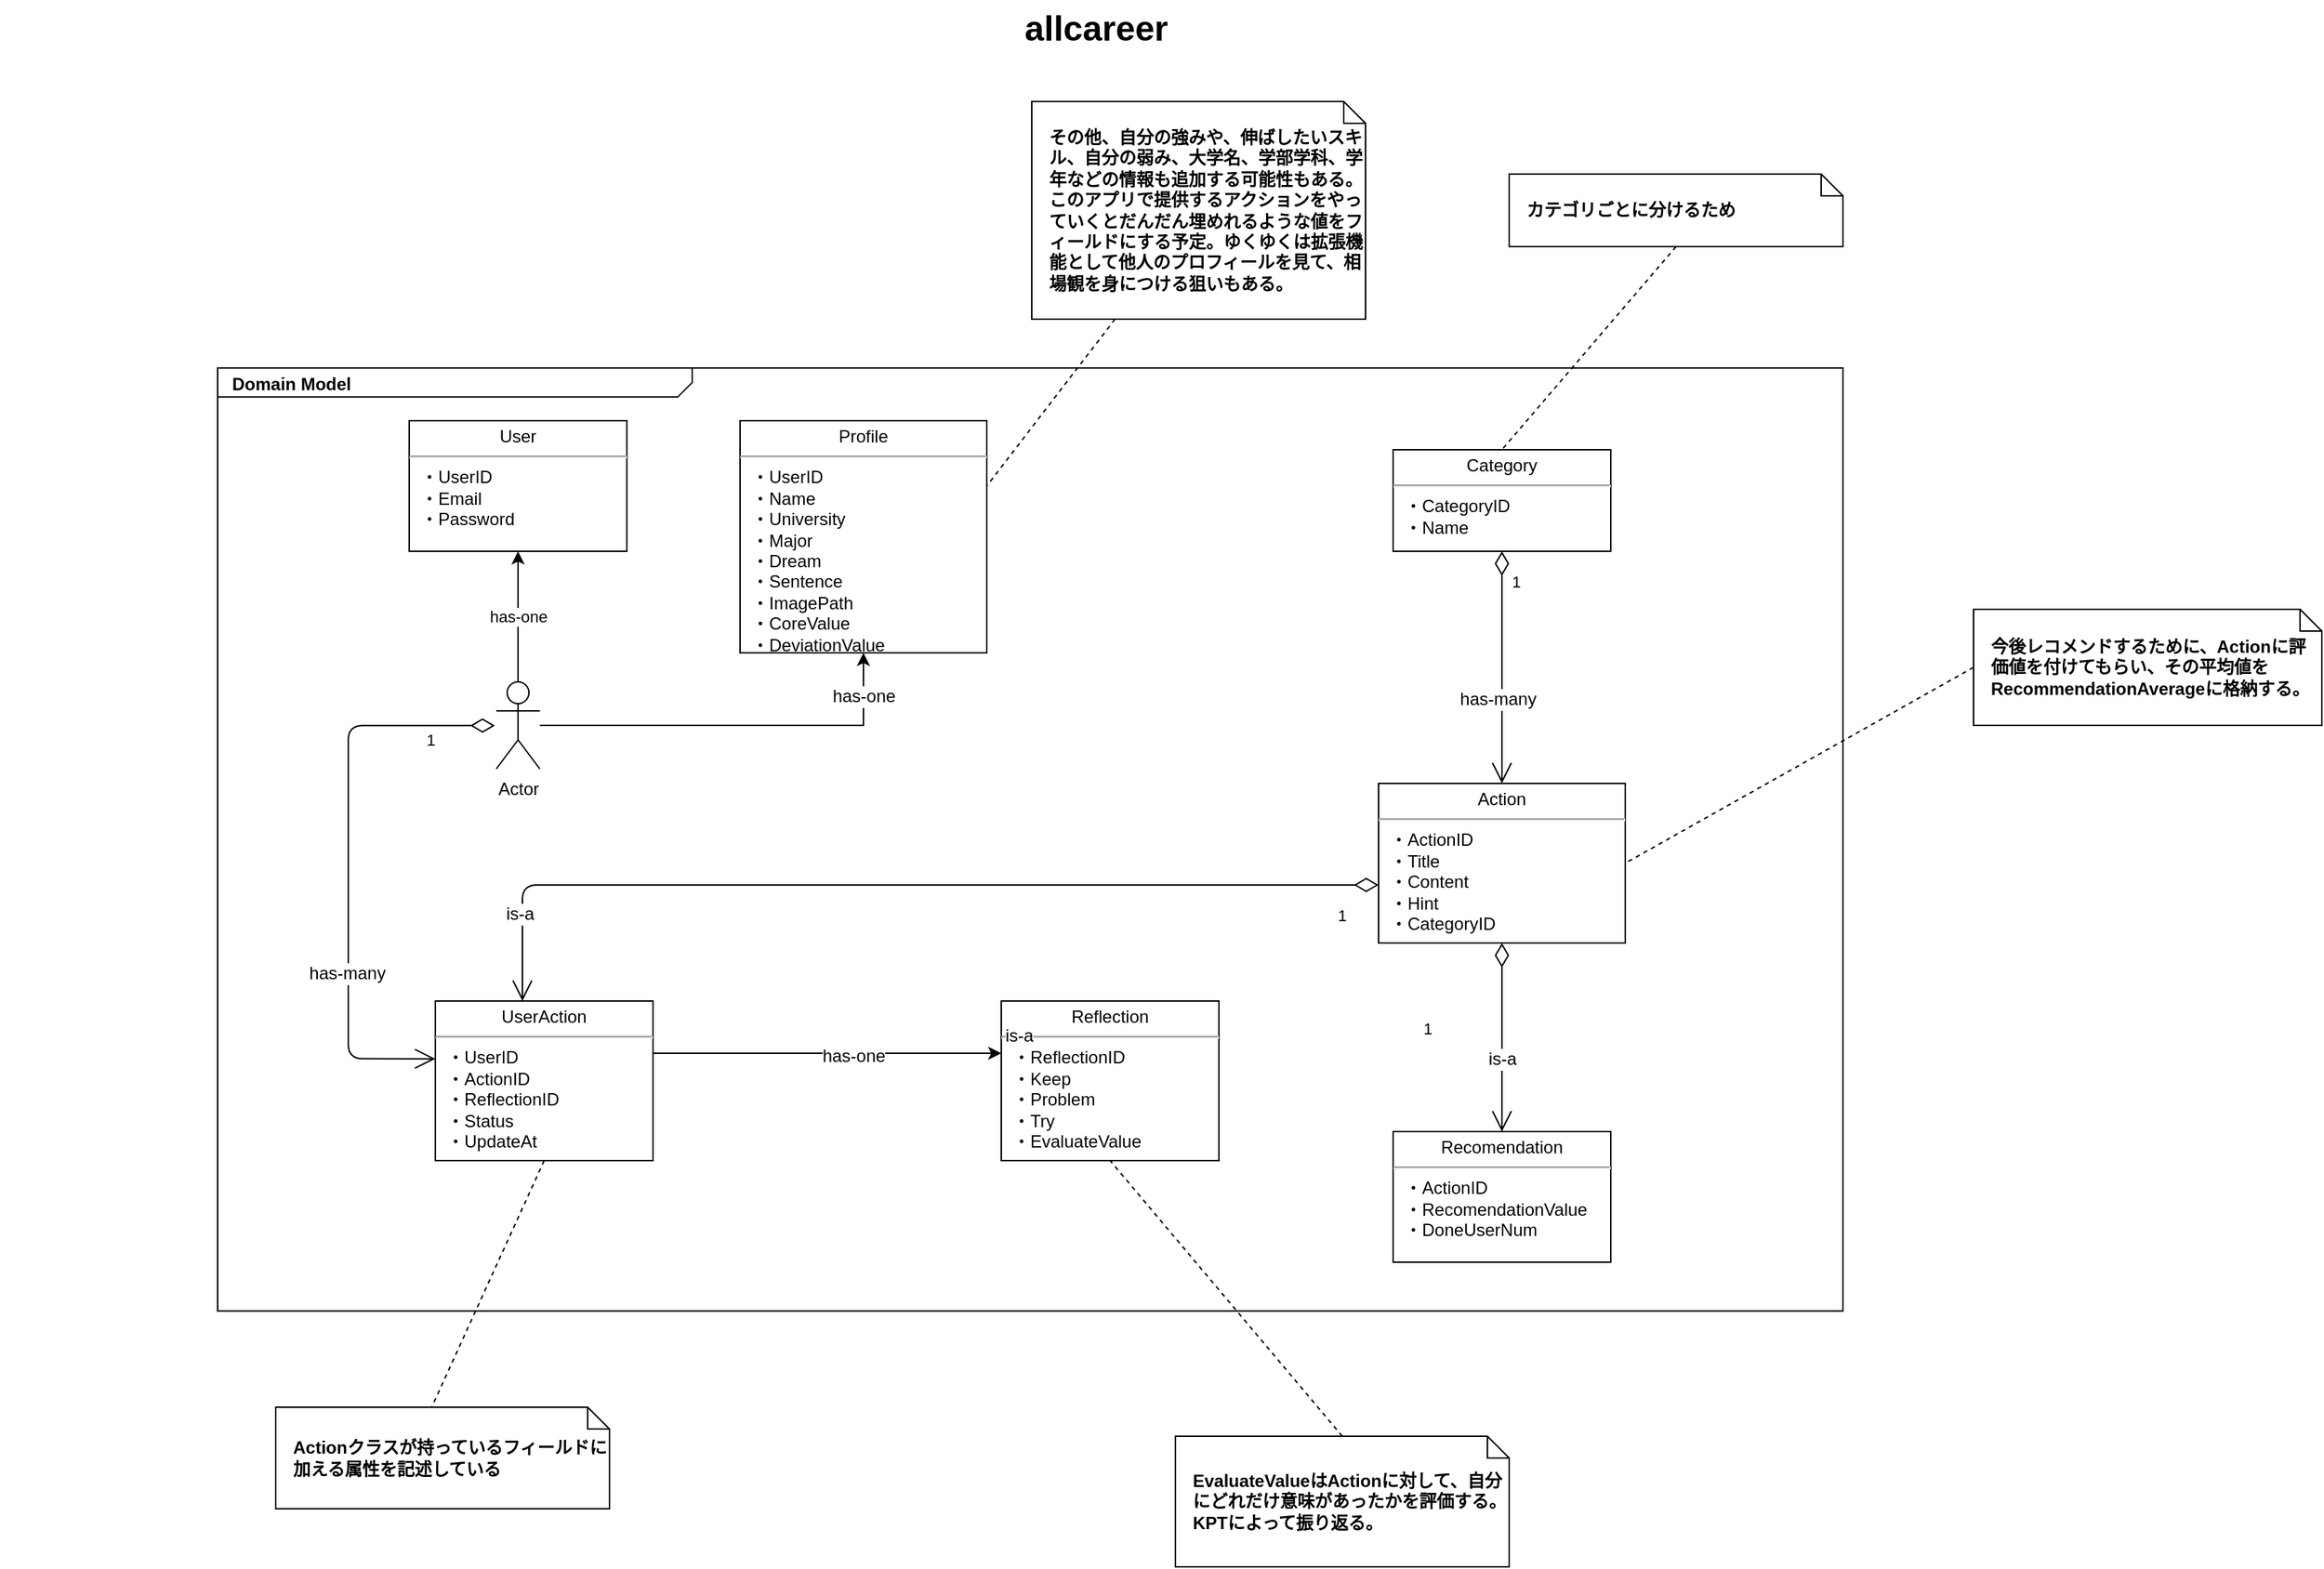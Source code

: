 <mxfile version="12.5.3" type="device"><diagram name="Page-1" id="929967ad-93f9-6ef4-fab6-5d389245f69c"><mxGraphModel dx="1463" dy="983" grid="1" gridSize="10" guides="1" tooltips="1" connect="1" arrows="1" fold="1" page="1" pageScale="1.5" pageWidth="1169" pageHeight="826" background="none" math="0" shadow="0"><root><mxCell id="0" style=";html=1;"/><mxCell id="1" style=";html=1;" parent="0"/><mxCell id="1672d66443f91eb5-1" value="&lt;p style=&quot;margin: 0px ; margin-top: 4px ; margin-left: 10px ; text-align: left&quot;&gt;&lt;b&gt;Domain Model&lt;/b&gt;&lt;/p&gt;" style="html=1;strokeWidth=1;shape=mxgraph.sysml.package;html=1;overflow=fill;whiteSpace=wrap;fillColor=none;gradientColor=none;fontSize=12;align=center;labelX=327.64;" parent="1" vertex="1"><mxGeometry x="270" y="293.67" width="1120" height="650" as="geometry"/></mxCell><mxCell id="1672d66443f91eb5-10" value="&lt;p style=&quot;margin: 0px ; margin-top: 4px ; text-align: center&quot;&gt;Action&lt;/p&gt;&lt;hr&gt;&lt;p style=&quot;margin: 0px ; margin-left: 8px ; text-align: left&quot;&gt;・ActionID&lt;/p&gt;&lt;p style=&quot;margin: 0px ; margin-left: 8px ; text-align: left&quot;&gt;・Title&lt;/p&gt;&lt;p style=&quot;margin: 0px ; margin-left: 8px ; text-align: left&quot;&gt;・Content&lt;/p&gt;&lt;p style=&quot;margin: 0px ; margin-left: 8px ; text-align: left&quot;&gt;・Hint&lt;/p&gt;&lt;p style=&quot;margin: 0px ; margin-left: 8px ; text-align: left&quot;&gt;・CategoryID&lt;/p&gt;" style="shape=rect;html=1;overflow=fill;whiteSpace=wrap;" parent="1" vertex="1"><mxGeometry x="1070" y="580" width="170" height="110" as="geometry"/></mxCell><mxCell id="1672d66443f91eb5-19" style="rounded=0;html=1;endArrow=none;endFill=0;jettySize=auto;orthogonalLoop=1;dashed=1;entryX=1;entryY=0.5;entryDx=0;entryDy=0;" parent="1" source="1672d66443f91eb5-11" edge="1"><mxGeometry relative="1" as="geometry"><mxPoint x="800" y="375" as="targetPoint"/></mxGeometry></mxCell><mxCell id="1672d66443f91eb5-11" value="&lt;b&gt;その他、自分の強みや、伸ばしたいスキル、自分の弱み、大学名、学部学科、学年などの情報も追加する可能性もある。このアプリで提供するアクションをやっていくとだんだん埋めれるような値をフィールドにする予定。ゆくゆくは拡張機能として他人のプロフィールを見て、相場観を身につける狙いもある。&lt;/b&gt;" style="shape=note;size=15;align=left;spacingLeft=10;html=1;whiteSpace=wrap;strokeWidth=1;fontSize=12;" parent="1" vertex="1"><mxGeometry x="831" y="110" width="230" height="150" as="geometry"/></mxCell><mxCell id="1672d66443f91eb5-23" value="allcareer" style="text;strokeColor=none;fillColor=none;html=1;fontSize=24;fontStyle=1;verticalAlign=middle;align=center;" parent="1" vertex="1"><mxGeometry x="120" y="40" width="1510" height="40" as="geometry"/></mxCell><mxCell id="5WatZdd8JLqUmAQrhMUL-6" value="has-one" style="edgeStyle=orthogonalEdgeStyle;rounded=0;orthogonalLoop=1;jettySize=auto;html=1;entryX=0.5;entryY=1;entryDx=0;entryDy=0;" parent="1" source="5WatZdd8JLqUmAQrhMUL-1" edge="1"><mxGeometry relative="1" as="geometry"><mxPoint x="477" y="420" as="targetPoint"/></mxGeometry></mxCell><mxCell id="5WatZdd8JLqUmAQrhMUL-9" style="edgeStyle=orthogonalEdgeStyle;rounded=0;orthogonalLoop=1;jettySize=auto;html=1;entryX=0.5;entryY=1;entryDx=0;entryDy=0;" parent="1" source="5WatZdd8JLqUmAQrhMUL-1" target="BjZPC-UwRPJxbbB9Jqdw-2" edge="1"><mxGeometry relative="1" as="geometry"><mxPoint x="715" y="500" as="targetPoint"/></mxGeometry></mxCell><mxCell id="5WatZdd8JLqUmAQrhMUL-10" value="has-one" style="text;html=1;align=center;verticalAlign=middle;resizable=0;points=[];labelBackgroundColor=#ffffff;" parent="5WatZdd8JLqUmAQrhMUL-9" vertex="1" connectable="0"><mxGeometry x="0.212" y="37" relative="1" as="geometry"><mxPoint x="57.29" y="17.14" as="offset"/></mxGeometry></mxCell><mxCell id="5WatZdd8JLqUmAQrhMUL-1" value="Actor" style="shape=umlActor;verticalLabelPosition=bottom;labelBackgroundColor=#ffffff;verticalAlign=top;html=1;outlineConnect=0;" parent="1" vertex="1"><mxGeometry x="462" y="510.0" width="30" height="60" as="geometry"/></mxCell><mxCell id="5WatZdd8JLqUmAQrhMUL-13" value="1" style="endArrow=open;html=1;endSize=12;startArrow=diamondThin;startSize=14;startFill=0;edgeStyle=orthogonalEdgeStyle;align=left;verticalAlign=bottom;entryX=0;entryY=0.362;entryDx=0;entryDy=0;entryPerimeter=0;" parent="1" target="5WatZdd8JLqUmAQrhMUL-26" edge="1"><mxGeometry x="-0.749" y="19" relative="1" as="geometry"><mxPoint x="461" y="540.14" as="sourcePoint"/><mxPoint x="403" y="770.14" as="targetPoint"/><Array as="points"><mxPoint x="360" y="540"/><mxPoint x="360" y="770"/></Array><mxPoint as="offset"/></mxGeometry></mxCell><mxCell id="5WatZdd8JLqUmAQrhMUL-27" value="has-many" style="text;html=1;align=center;verticalAlign=middle;resizable=0;points=[];labelBackgroundColor=#ffffff;" parent="5WatZdd8JLqUmAQrhMUL-13" vertex="1" connectable="0"><mxGeometry x="0.39" y="-1" relative="1" as="geometry"><mxPoint as="offset"/></mxGeometry></mxCell><mxCell id="5WatZdd8JLqUmAQrhMUL-18" style="edgeStyle=orthogonalEdgeStyle;rounded=0;orthogonalLoop=1;jettySize=auto;html=1;exitX=1;exitY=0.5;exitDx=0;exitDy=0;" parent="1" source="5WatZdd8JLqUmAQrhMUL-26" edge="1"><mxGeometry relative="1" as="geometry"><mxPoint x="566.333" y="764.667" as="sourcePoint"/><mxPoint x="810" y="766" as="targetPoint"/><Array as="points"><mxPoint x="570" y="766"/><mxPoint x="810" y="766"/></Array></mxGeometry></mxCell><mxCell id="5WatZdd8JLqUmAQrhMUL-19" value="has-one" style="text;html=1;align=center;verticalAlign=middle;resizable=0;points=[];labelBackgroundColor=#ffffff;" parent="5WatZdd8JLqUmAQrhMUL-18" vertex="1" connectable="0"><mxGeometry x="0.205" y="-2" relative="1" as="geometry"><mxPoint x="1" as="offset"/></mxGeometry></mxCell><mxCell id="5WatZdd8JLqUmAQrhMUL-20" value="1" style="endArrow=open;html=1;endSize=12;startArrow=diamondThin;startSize=14;startFill=0;edgeStyle=orthogonalEdgeStyle;align=left;verticalAlign=bottom;" parent="1" edge="1"><mxGeometry x="-0.969" y="-36" relative="1" as="geometry"><mxPoint x="1070" y="650" as="sourcePoint"/><mxPoint x="480" y="730" as="targetPoint"/><Array as="points"><mxPoint x="1070" y="650"/><mxPoint x="480" y="650"/></Array><mxPoint x="-20" y="66" as="offset"/></mxGeometry></mxCell><mxCell id="5WatZdd8JLqUmAQrhMUL-23" value="is-a" style="text;html=1;align=center;verticalAlign=middle;resizable=0;points=[];labelBackgroundColor=#ffffff;" parent="5WatZdd8JLqUmAQrhMUL-20" vertex="1" connectable="0"><mxGeometry x="-0.244" y="5" relative="1" as="geometry"><mxPoint x="-338.57" y="15.14" as="offset"/></mxGeometry></mxCell><mxCell id="5WatZdd8JLqUmAQrhMUL-26" value="&lt;p style=&quot;margin: 0px ; margin-top: 4px ; text-align: center&quot;&gt;UserAction&lt;/p&gt;&lt;hr&gt;&lt;p style=&quot;margin: 0px ; margin-left: 8px ; text-align: left&quot;&gt;・UserID&lt;/p&gt;&lt;p style=&quot;margin: 0px ; margin-left: 8px ; text-align: left&quot;&gt;・ActionID&lt;/p&gt;&lt;p style=&quot;margin: 0px ; margin-left: 8px ; text-align: left&quot;&gt;・ReflectionID&lt;/p&gt;&lt;p style=&quot;margin: 0px ; margin-left: 8px ; text-align: left&quot;&gt;・Status&lt;/p&gt;&lt;p style=&quot;margin: 0px ; margin-left: 8px ; text-align: left&quot;&gt;・UpdateAt&lt;/p&gt;" style="shape=rect;html=1;overflow=fill;whiteSpace=wrap;" parent="1" vertex="1"><mxGeometry x="420" y="730" width="150" height="110" as="geometry"/></mxCell><mxCell id="5WatZdd8JLqUmAQrhMUL-34" value="&lt;p style=&quot;margin: 0px ; margin-top: 4px ; text-align: center&quot;&gt;Reflection&lt;/p&gt;&lt;hr&gt;&lt;p style=&quot;margin: 0px ; margin-left: 8px ; text-align: left&quot;&gt;&lt;span&gt;・ReflectionID&lt;/span&gt;&lt;br&gt;&lt;/p&gt;&lt;p style=&quot;margin: 0px ; margin-left: 8px ; text-align: left&quot;&gt;&lt;span&gt;・Keep&lt;/span&gt;&lt;/p&gt;&lt;p style=&quot;margin: 0px ; margin-left: 8px ; text-align: left&quot;&gt;&lt;span&gt;・Problem&lt;/span&gt;&lt;/p&gt;&lt;p style=&quot;margin: 0px ; margin-left: 8px ; text-align: left&quot;&gt;&lt;span&gt;・Try&lt;/span&gt;&lt;/p&gt;&lt;p style=&quot;margin: 0px ; margin-left: 8px ; text-align: left&quot;&gt;&lt;span&gt;・EvaluateValue&lt;/span&gt;&lt;/p&gt;" style="shape=rect;html=1;overflow=fill;whiteSpace=wrap;" parent="1" vertex="1"><mxGeometry x="810" y="730" width="150" height="110" as="geometry"/></mxCell><mxCell id="5WatZdd8JLqUmAQrhMUL-35" value="&lt;p style=&quot;margin: 0px ; margin-top: 4px ; text-align: center&quot;&gt;Category&lt;/p&gt;&lt;hr&gt;&lt;p style=&quot;margin: 0px ; margin-left: 8px ; text-align: left&quot;&gt;・CategoryID&lt;/p&gt;&lt;p style=&quot;margin: 0px ; margin-left: 8px ; text-align: left&quot;&gt;・Name&lt;/p&gt;" style="shape=rect;html=1;overflow=fill;whiteSpace=wrap;" parent="1" vertex="1"><mxGeometry x="1080" y="350" width="150" height="70" as="geometry"/></mxCell><mxCell id="5WatZdd8JLqUmAQrhMUL-36" value="1" style="endArrow=open;html=1;endSize=12;startArrow=diamondThin;startSize=14;startFill=0;edgeStyle=orthogonalEdgeStyle;align=left;verticalAlign=bottom;exitX=0.5;exitY=1;exitDx=0;exitDy=0;entryX=0.5;entryY=0;entryDx=0;entryDy=0;" parent="1" source="5WatZdd8JLqUmAQrhMUL-35" target="1672d66443f91eb5-10" edge="1"><mxGeometry x="-0.63" y="5" relative="1" as="geometry"><mxPoint x="1150" y="530" as="sourcePoint"/><mxPoint x="1310" y="530" as="targetPoint"/><Array as="points"><mxPoint x="1155" y="480"/><mxPoint x="1155" y="480"/></Array><mxPoint as="offset"/></mxGeometry></mxCell><mxCell id="5WatZdd8JLqUmAQrhMUL-37" value="has-many" style="text;html=1;align=center;verticalAlign=middle;resizable=0;points=[];labelBackgroundColor=#ffffff;" parent="5WatZdd8JLqUmAQrhMUL-36" vertex="1" connectable="0"><mxGeometry x="0.375" y="-9" relative="1" as="geometry"><mxPoint x="6" y="-8" as="offset"/></mxGeometry></mxCell><mxCell id="5WatZdd8JLqUmAQrhMUL-38" value="&lt;b&gt;カテゴリごとに分けるため&lt;/b&gt;" style="shape=note;size=15;align=left;spacingLeft=10;html=1;whiteSpace=wrap;strokeWidth=1;fontSize=12;" parent="1" vertex="1"><mxGeometry x="1160" y="160" width="230" height="50" as="geometry"/></mxCell><mxCell id="5WatZdd8JLqUmAQrhMUL-39" style="rounded=0;html=1;endArrow=none;endFill=0;jettySize=auto;orthogonalLoop=1;dashed=1;entryX=0.5;entryY=0;entryDx=0;entryDy=0;exitX=0.5;exitY=1;exitDx=0;exitDy=0;exitPerimeter=0;" parent="1" source="5WatZdd8JLqUmAQrhMUL-38" target="5WatZdd8JLqUmAQrhMUL-35" edge="1"><mxGeometry relative="1" as="geometry"><mxPoint x="1261.061" y="220" as="sourcePoint"/><mxPoint x="1160" y="335" as="targetPoint"/></mxGeometry></mxCell><mxCell id="5WatZdd8JLqUmAQrhMUL-40" style="rounded=0;html=1;endArrow=none;endFill=0;jettySize=auto;orthogonalLoop=1;dashed=1;entryX=0;entryY=0;entryDx=107.5;entryDy=0;entryPerimeter=0;exitX=0.5;exitY=1;exitDx=0;exitDy=0;" parent="1" source="5WatZdd8JLqUmAQrhMUL-26" target="5WatZdd8JLqUmAQrhMUL-41" edge="1"><mxGeometry relative="1" as="geometry"><mxPoint x="451.061" y="840" as="sourcePoint"/><mxPoint x="350" y="955" as="targetPoint"/></mxGeometry></mxCell><mxCell id="5WatZdd8JLqUmAQrhMUL-41" value="&lt;b&gt;Actionクラスが持っているフィールドに加える属性を記述している&lt;/b&gt;" style="shape=note;size=15;align=left;spacingLeft=10;html=1;whiteSpace=wrap;strokeWidth=1;fontSize=12;" parent="1" vertex="1"><mxGeometry x="310" y="1010" width="230" height="70" as="geometry"/></mxCell><mxCell id="5WatZdd8JLqUmAQrhMUL-42" style="rounded=0;html=1;endArrow=none;endFill=0;jettySize=auto;orthogonalLoop=1;dashed=1;entryX=1;entryY=0.5;entryDx=0;entryDy=0;exitX=0;exitY=0.5;exitDx=0;exitDy=0;exitPerimeter=0;" parent="1" source="5WatZdd8JLqUmAQrhMUL-43" target="1672d66443f91eb5-10" edge="1"><mxGeometry relative="1" as="geometry"><mxPoint x="1380" y="500.0" as="sourcePoint"/><mxPoint x="1250" y="640" as="targetPoint"/></mxGeometry></mxCell><mxCell id="5WatZdd8JLqUmAQrhMUL-43" value="&lt;b&gt;今後レコメンドするために、Actionに評価値を付けてもらい、その平均値をRecommendationAverageに格納する。&lt;/b&gt;" style="shape=note;size=15;align=left;spacingLeft=10;html=1;whiteSpace=wrap;strokeWidth=1;fontSize=12;" parent="1" vertex="1"><mxGeometry x="1480" y="460" width="240" height="80" as="geometry"/></mxCell><mxCell id="5WatZdd8JLqUmAQrhMUL-44" value="&lt;b&gt;EvaluateValueはActionに対して、自分にどれだけ意味があったかを評価する。&lt;br&gt;KPTによって振り返る。&lt;br&gt;&lt;/b&gt;" style="shape=note;size=15;align=left;spacingLeft=10;html=1;whiteSpace=wrap;strokeWidth=1;fontSize=12;" parent="1" vertex="1"><mxGeometry x="930" y="1030" width="230" height="90" as="geometry"/></mxCell><mxCell id="5WatZdd8JLqUmAQrhMUL-45" style="rounded=0;html=1;endArrow=none;endFill=0;jettySize=auto;orthogonalLoop=1;dashed=1;entryX=0.5;entryY=1;entryDx=0;entryDy=0;exitX=0.5;exitY=0;exitDx=0;exitDy=0;exitPerimeter=0;" parent="1" source="5WatZdd8JLqUmAQrhMUL-44" target="5WatZdd8JLqUmAQrhMUL-34" edge="1"><mxGeometry relative="1" as="geometry"><mxPoint x="1130" y="780" as="sourcePoint"/><mxPoint x="890" y="920" as="targetPoint"/></mxGeometry></mxCell><mxCell id="BjZPC-UwRPJxbbB9Jqdw-2" value="&lt;p style=&quot;margin: 0px ; margin-top: 4px ; text-align: center&quot;&gt;Profile&lt;/p&gt;&lt;hr&gt;&lt;p style=&quot;margin: 0px ; margin-left: 8px ; text-align: left&quot;&gt;・UserID&lt;/p&gt;&lt;p style=&quot;margin: 0px ; margin-left: 8px ; text-align: left&quot;&gt;・Name&lt;/p&gt;&lt;p style=&quot;margin: 0px ; margin-left: 8px ; text-align: left&quot;&gt;・University&lt;/p&gt;&lt;p style=&quot;margin: 0px ; margin-left: 8px ; text-align: left&quot;&gt;・Major&lt;/p&gt;&lt;p style=&quot;margin: 0px ; margin-left: 8px ; text-align: left&quot;&gt;・Dream&lt;/p&gt;&lt;p style=&quot;margin: 0px ; margin-left: 8px ; text-align: left&quot;&gt;・Sentence&lt;/p&gt;&lt;p style=&quot;margin: 0px ; margin-left: 8px ; text-align: left&quot;&gt;・ImagePath&lt;/p&gt;&lt;p style=&quot;margin: 0px ; margin-left: 8px ; text-align: left&quot;&gt;・CoreValue&lt;/p&gt;&lt;p style=&quot;margin: 0px ; margin-left: 8px ; text-align: left&quot;&gt;・DeviationValue&lt;/p&gt;" style="shape=rect;html=1;overflow=fill;whiteSpace=wrap;" parent="1" vertex="1"><mxGeometry x="630" y="330" width="170" height="160" as="geometry"/></mxCell><mxCell id="BjZPC-UwRPJxbbB9Jqdw-5" value="&lt;p style=&quot;margin: 0px ; margin-top: 4px ; text-align: center&quot;&gt;User&lt;/p&gt;&lt;hr&gt;&lt;p style=&quot;margin: 0px ; margin-left: 8px ; text-align: left&quot;&gt;・UserID&lt;/p&gt;&lt;p style=&quot;margin: 0px ; margin-left: 8px ; text-align: left&quot;&gt;・Email&lt;/p&gt;&lt;p style=&quot;margin: 0px ; margin-left: 8px ; text-align: left&quot;&gt;・Password&lt;/p&gt;" style="shape=rect;html=1;overflow=fill;whiteSpace=wrap;" parent="1" vertex="1"><mxGeometry x="402" y="330" width="150" height="90" as="geometry"/></mxCell><mxCell id="hYkOCqAj1OLbTwan5rVA-1" value="&lt;p style=&quot;margin: 0px ; margin-top: 4px ; text-align: center&quot;&gt;Recomendation&lt;/p&gt;&lt;hr&gt;&lt;p style=&quot;margin: 0px ; margin-left: 8px ; text-align: left&quot;&gt;・ActionID&lt;/p&gt;&lt;p style=&quot;margin: 0px ; margin-left: 8px ; text-align: left&quot;&gt;・RecomendationValue&lt;/p&gt;&lt;p style=&quot;margin: 0px ; margin-left: 8px ; text-align: left&quot;&gt;・DoneUserNum&lt;/p&gt;" style="shape=rect;html=1;overflow=fill;whiteSpace=wrap;" vertex="1" parent="1"><mxGeometry x="1080" y="820" width="150" height="90" as="geometry"/></mxCell><mxCell id="hYkOCqAj1OLbTwan5rVA-3" value="1" style="endArrow=open;html=1;endSize=12;startArrow=diamondThin;startSize=14;startFill=0;edgeStyle=orthogonalEdgeStyle;align=left;verticalAlign=bottom;entryX=0.5;entryY=0;entryDx=0;entryDy=0;exitX=0.5;exitY=1;exitDx=0;exitDy=0;" edge="1" parent="1" source="1672d66443f91eb5-10" target="hYkOCqAj1OLbTwan5rVA-1"><mxGeometry x="-0.969" y="-36" relative="1" as="geometry"><mxPoint x="1450" y="700" as="sourcePoint"/><mxPoint x="860.0" y="780" as="targetPoint"/><Array as="points"/><mxPoint x="-20" y="66" as="offset"/></mxGeometry></mxCell><mxCell id="hYkOCqAj1OLbTwan5rVA-4" value="is-a" style="text;html=1;align=center;verticalAlign=middle;resizable=0;points=[];labelBackgroundColor=#ffffff;" vertex="1" connectable="0" parent="hYkOCqAj1OLbTwan5rVA-3"><mxGeometry x="-0.244" y="5" relative="1" as="geometry"><mxPoint x="-338.57" y="15.14" as="offset"/></mxGeometry></mxCell><mxCell id="hYkOCqAj1OLbTwan5rVA-8" value="is-a" style="text;html=1;align=center;verticalAlign=middle;resizable=0;points=[];autosize=1;labelBackgroundColor=#ffffff;" vertex="1" parent="1"><mxGeometry x="1140" y="760" width="30" height="20" as="geometry"/></mxCell></root></mxGraphModel></diagram></mxfile>